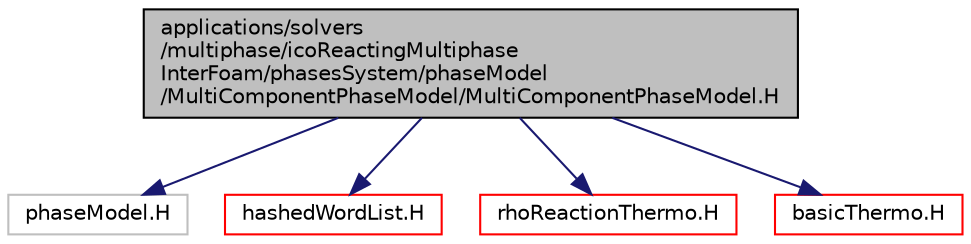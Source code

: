 digraph "applications/solvers/multiphase/icoReactingMultiphaseInterFoam/phasesSystem/phaseModel/MultiComponentPhaseModel/MultiComponentPhaseModel.H"
{
  bgcolor="transparent";
  edge [fontname="Helvetica",fontsize="10",labelfontname="Helvetica",labelfontsize="10"];
  node [fontname="Helvetica",fontsize="10",shape=record];
  Node1 [label="applications/solvers\l/multiphase/icoReactingMultiphase\lInterFoam/phasesSystem/phaseModel\l/MultiComponentPhaseModel/MultiComponentPhaseModel.H",height=0.2,width=0.4,color="black", fillcolor="grey75", style="filled" fontcolor="black"];
  Node1 -> Node2 [color="midnightblue",fontsize="10",style="solid",fontname="Helvetica"];
  Node2 [label="phaseModel.H",height=0.2,width=0.4,color="grey75"];
  Node1 -> Node3 [color="midnightblue",fontsize="10",style="solid",fontname="Helvetica"];
  Node3 [label="hashedWordList.H",height=0.2,width=0.4,color="red",URL="$hashedWordList_8H.html"];
  Node1 -> Node4 [color="midnightblue",fontsize="10",style="solid",fontname="Helvetica"];
  Node4 [label="rhoReactionThermo.H",height=0.2,width=0.4,color="red",URL="$rhoReactionThermo_8H.html"];
  Node1 -> Node5 [color="midnightblue",fontsize="10",style="solid",fontname="Helvetica"];
  Node5 [label="basicThermo.H",height=0.2,width=0.4,color="red",URL="$basicThermo_8H.html"];
}
